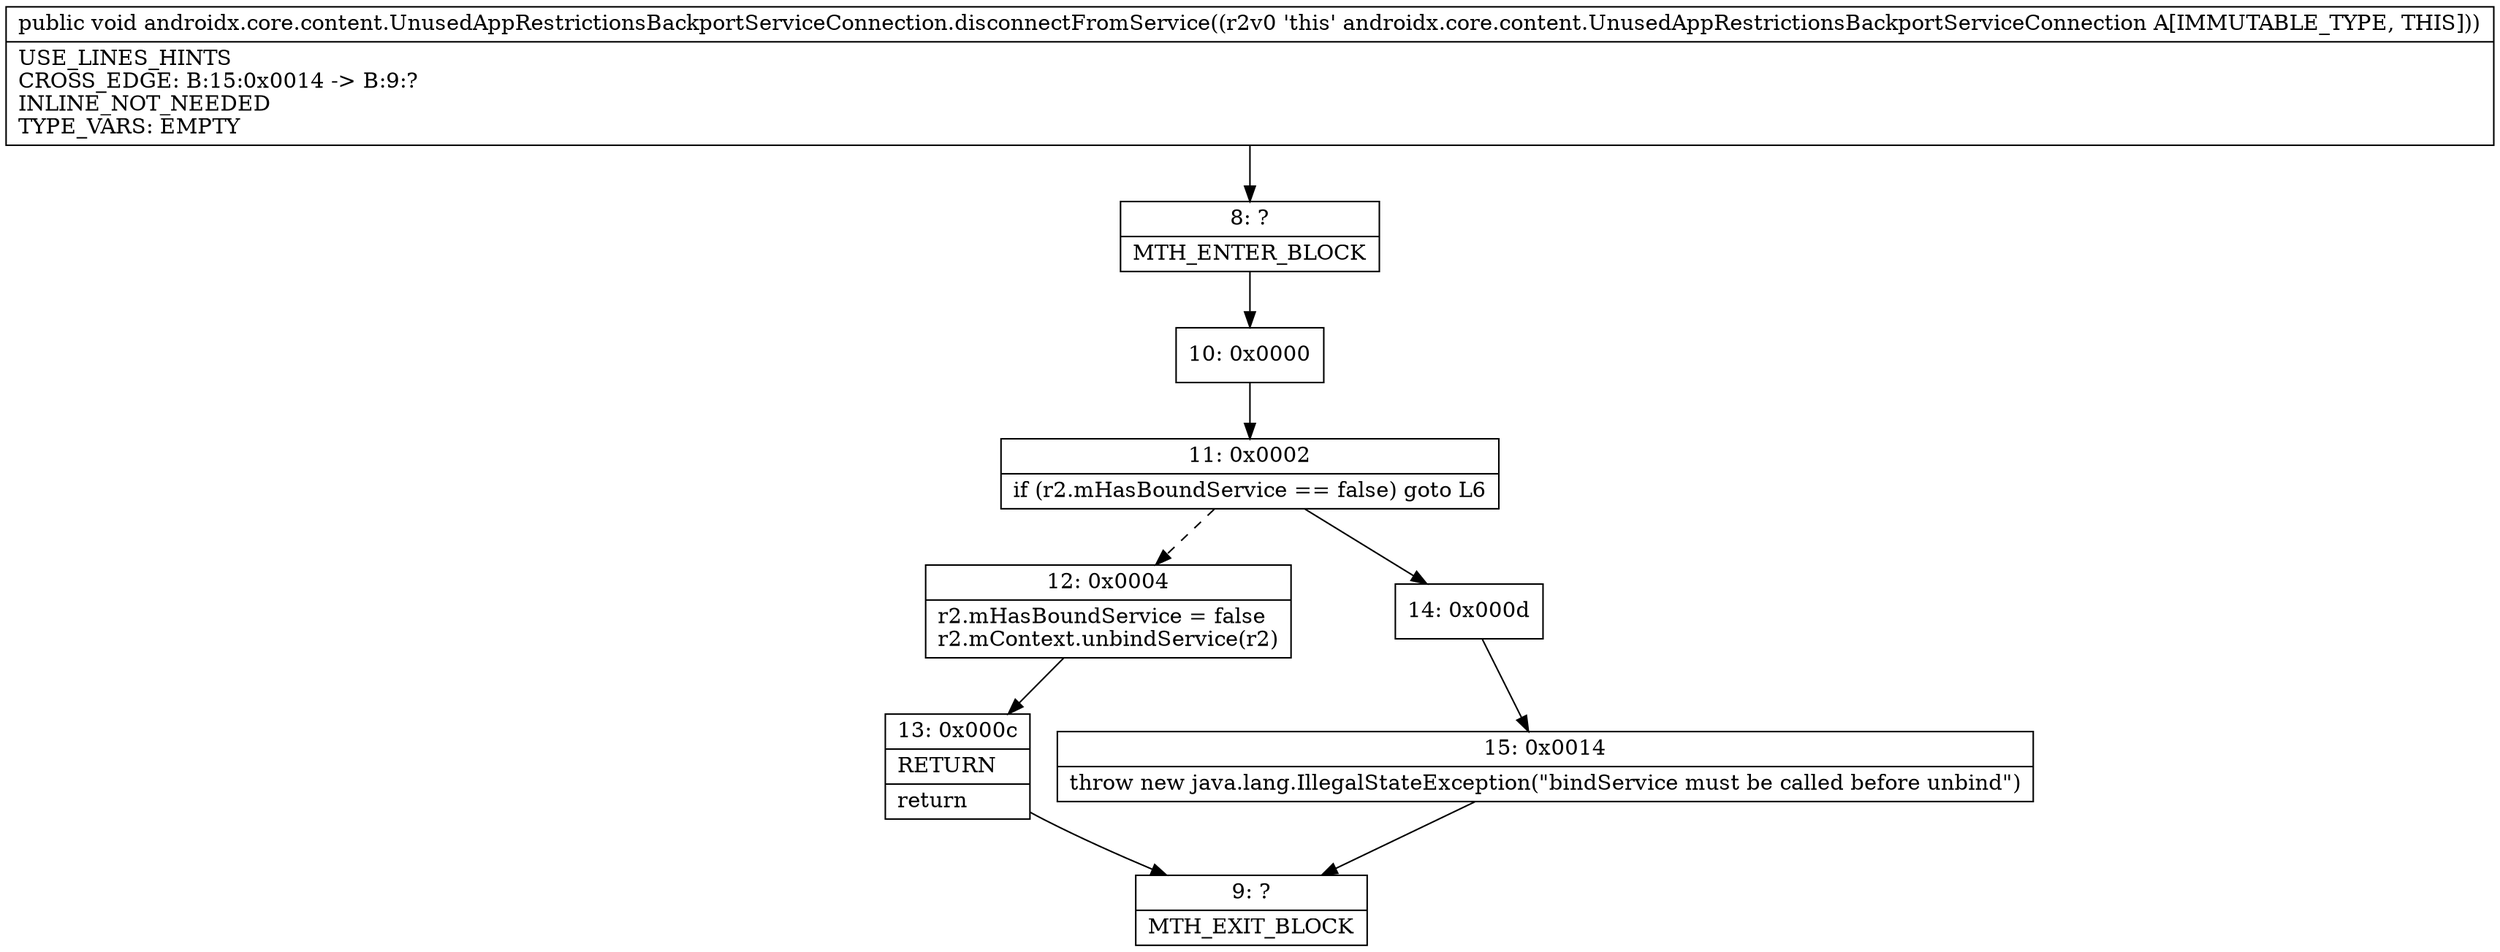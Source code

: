 digraph "CFG forandroidx.core.content.UnusedAppRestrictionsBackportServiceConnection.disconnectFromService()V" {
Node_8 [shape=record,label="{8\:\ ?|MTH_ENTER_BLOCK\l}"];
Node_10 [shape=record,label="{10\:\ 0x0000}"];
Node_11 [shape=record,label="{11\:\ 0x0002|if (r2.mHasBoundService == false) goto L6\l}"];
Node_12 [shape=record,label="{12\:\ 0x0004|r2.mHasBoundService = false\lr2.mContext.unbindService(r2)\l}"];
Node_13 [shape=record,label="{13\:\ 0x000c|RETURN\l|return\l}"];
Node_9 [shape=record,label="{9\:\ ?|MTH_EXIT_BLOCK\l}"];
Node_14 [shape=record,label="{14\:\ 0x000d}"];
Node_15 [shape=record,label="{15\:\ 0x0014|throw new java.lang.IllegalStateException(\"bindService must be called before unbind\")\l}"];
MethodNode[shape=record,label="{public void androidx.core.content.UnusedAppRestrictionsBackportServiceConnection.disconnectFromService((r2v0 'this' androidx.core.content.UnusedAppRestrictionsBackportServiceConnection A[IMMUTABLE_TYPE, THIS]))  | USE_LINES_HINTS\lCROSS_EDGE: B:15:0x0014 \-\> B:9:?\lINLINE_NOT_NEEDED\lTYPE_VARS: EMPTY\l}"];
MethodNode -> Node_8;Node_8 -> Node_10;
Node_10 -> Node_11;
Node_11 -> Node_12[style=dashed];
Node_11 -> Node_14;
Node_12 -> Node_13;
Node_13 -> Node_9;
Node_14 -> Node_15;
Node_15 -> Node_9;
}

